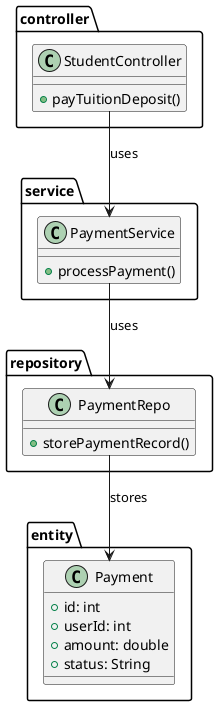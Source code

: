 ; filepath: /home/slightlywind/Repositories/Legacy/SWD392/class_diagrams/pay_tuition_deposit.puml
@startuml
package controller {
    class StudentController {
        +payTuitionDeposit()
    }
}

package repository {
    class PaymentRepo {
        +storePaymentRecord()
    }
}

package service {
    class PaymentService {
        +processPayment()
    }
}

package entity {
    class Payment {
        +id: int
        +userId: int
        +amount: double
        +status: String
    }
}

StudentController --> PaymentService : uses
PaymentService --> PaymentRepo : uses
PaymentRepo --> Payment : stores
@enduml